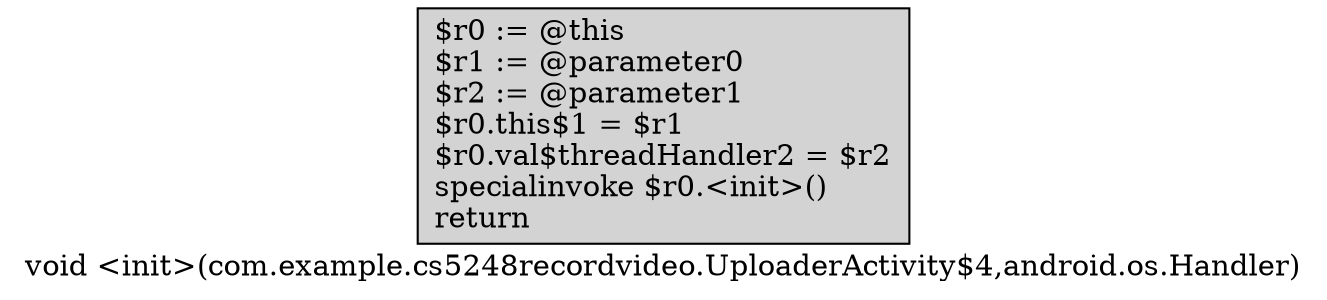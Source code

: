 digraph "void <init>(com.example.cs5248recordvideo.UploaderActivity$4,android.os.Handler)" {
    label="void <init>(com.example.cs5248recordvideo.UploaderActivity$4,android.os.Handler)";
    node [shape=box];
    "0" [style=filled,fillcolor=gray,style=filled,fillcolor=lightgray,label="$r0 := @this\l$r1 := @parameter0\l$r2 := @parameter1\l$r0.this$1 = $r1\l$r0.val$threadHandler2 = $r2\lspecialinvoke $r0.<init>()\lreturn\l",];
}
